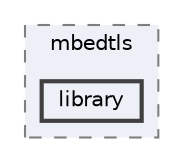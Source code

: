 digraph "build/esp-idf/mbedtls/mbedtls/library"
{
 // LATEX_PDF_SIZE
  bgcolor="transparent";
  edge [fontname=Helvetica,fontsize=10,labelfontname=Helvetica,labelfontsize=10];
  node [fontname=Helvetica,fontsize=10,shape=box,height=0.2,width=0.4];
  compound=true
  subgraph clusterdir_c8e4a6cd3babdd6fce1630fe3d091130 {
    graph [ bgcolor="#edf0f7", pencolor="grey50", label="mbedtls", fontname=Helvetica,fontsize=10 style="filled,dashed", URL="dir_c8e4a6cd3babdd6fce1630fe3d091130.html",tooltip=""]
  dir_517b432c5cc8121204403a5913445cf4 [label="library", fillcolor="#edf0f7", color="grey25", style="filled,bold", URL="dir_517b432c5cc8121204403a5913445cf4.html",tooltip=""];
  }
}
